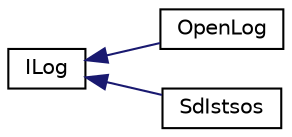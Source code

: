 digraph "Graphical Class Hierarchy"
{
  edge [fontname="Helvetica",fontsize="10",labelfontname="Helvetica",labelfontsize="10"];
  node [fontname="Helvetica",fontsize="10",shape=record];
  rankdir="LR";
  Node1 [label="ILog",height=0.2,width=0.4,color="black", fillcolor="white", style="filled",URL="$classILog.html"];
  Node1 -> Node2 [dir="back",color="midnightblue",fontsize="10",style="solid",fontname="Helvetica"];
  Node2 [label="OpenLog",height=0.2,width=0.4,color="black", fillcolor="white", style="filled",URL="$classOpenLog.html"];
  Node1 -> Node3 [dir="back",color="midnightblue",fontsize="10",style="solid",fontname="Helvetica"];
  Node3 [label="SdIstsos",height=0.2,width=0.4,color="black", fillcolor="white", style="filled",URL="$classSdIstsos.html"];
}
